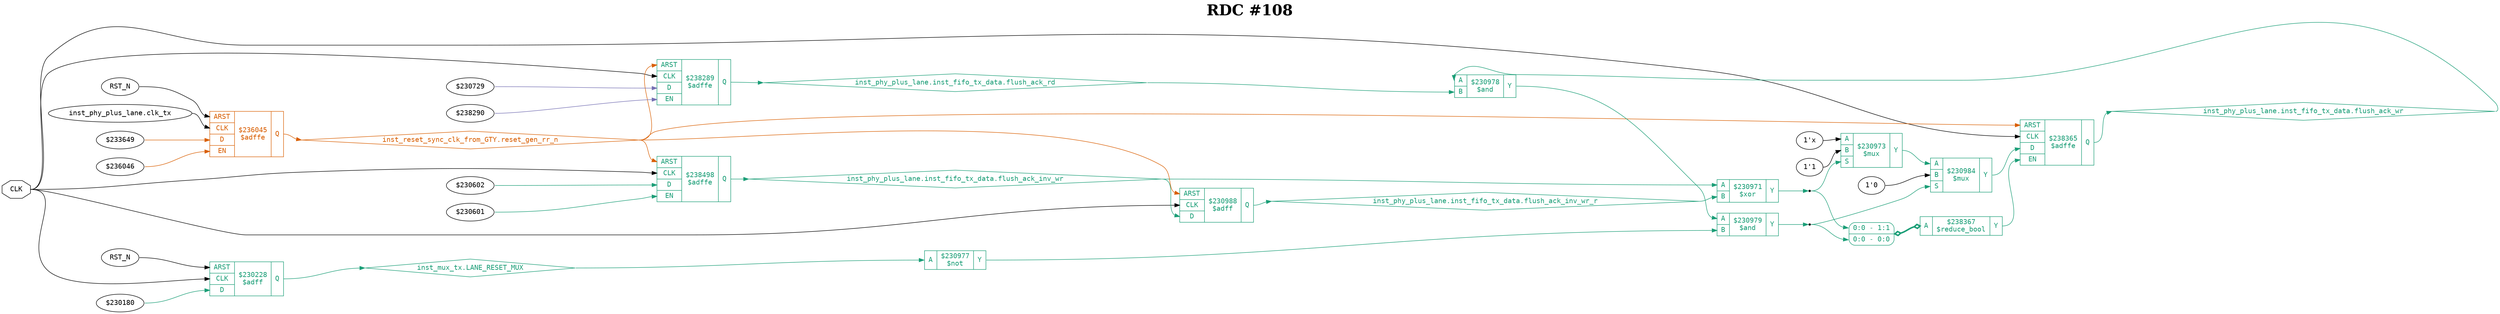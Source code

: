 digraph "spacefibre_light_top" {
label=<<b>RDC #108</b>>;
labelloc="t"
fontsize="30"
node ["fontname"="Courier"]
edge ["fontname"="Courier"]
rankdir="LR";
remincross=true;
n8 [ shape=octagon, label="CLK", color="black", fontcolor="black", href="/src/ip_spacefibre_light_top/spacefibre_light_top.vhd#45" ];
n9 [ shape=diamond, label="inst_mux_tx.LANE_RESET_MUX", colorscheme="dark28", color="1", fontcolor="1", href="/src/ip_spacefibre_light_top/mux_tx.vhd#58" ];
n10 [ shape=diamond, label="inst_phy_plus_lane.inst_fifo_tx_data.flush_ack_inv_wr", colorscheme="dark28", color="1", fontcolor="1", href="/src/ip/fifo_dc/fifo_dc.vhd#115" ];
n11 [ shape=diamond, label="inst_phy_plus_lane.inst_fifo_tx_data.flush_ack_inv_wr_r", colorscheme="dark28", color="1", fontcolor="1", href="/src/ip/fifo_dc/fifo_dc.vhd#116" ];
n12 [ shape=diamond, label="inst_phy_plus_lane.inst_fifo_tx_data.flush_ack_rd", colorscheme="dark28", color="1", fontcolor="1", href="/src/ip/fifo_dc/fifo_dc.vhd#120" ];
n13 [ shape=diamond, label="inst_phy_plus_lane.inst_fifo_tx_data.flush_ack_wr", colorscheme="dark28", color="1", fontcolor="1", href="/src/ip/fifo_dc/fifo_dc.vhd#119" ];
n14 [ shape=diamond, label="inst_reset_sync_clk_from_GTY.reset_gen_rr_n", colorscheme="dark28", color="2", fontcolor="2", href="/src/ip_spacefibre_light_top/reset_gen.vhd#46" ];
{ rank="source"; n8;}
{ rank="sink";}
v0 [ label="RST_N" ];
v1 [ label="inst_phy_plus_lane.clk_tx" ];
v2 [ label="$233649" ];
v3 [ label="$236046" ];
c19 [ shape=record, label="{{<p15> ARST|<p8> CLK|<p16> D|<p17> EN}|$236045\n$adffe|{<p18> Q}}", colorscheme="dark28", color="2", fontcolor="2" , href="/src/ip_spacefibre_light_top/reset_gen.vhd#56"  ];
v4 [ label="$230729" ];
v5 [ label="$238290" ];
c20 [ shape=record, label="{{<p15> ARST|<p8> CLK|<p16> D|<p17> EN}|$238289\n$adffe|{<p18> Q}}", colorscheme="dark28", color="1", fontcolor="1" , href="/src/ip/fifo_dc/fifo_dc.vhd#440"  ];
c21 [ shape=record, label="{{<p15> ARST|<p8> CLK|<p16> D|<p17> EN}|$238365\n$adffe|{<p18> Q}}", colorscheme="dark28", color="1", fontcolor="1" , href="/src/ip/fifo_dc/fifo_dc.vhd#440"  ];
v6 [ label="$230602" ];
v7 [ label="$230601" ];
c22 [ shape=record, label="{{<p15> ARST|<p8> CLK|<p16> D|<p17> EN}|$238498\n$adffe|{<p18> Q}}", colorscheme="dark28", color="1", fontcolor="1" , href="/src/ip/fifo_dc/fifo_dc.vhd#199"  ];
c25 [ shape=record, label="{{<p23> A}|$238367\n$reduce_bool|{<p24> Y}}", colorscheme="dark28", color="1", fontcolor="1" ];
x8 [ shape=record, style=rounded, label="<s1> 0:0 - 1:1 |<s0> 0:0 - 0:0 ", colorscheme="dark28", color="1", fontcolor="1" ];
x8:e -> c25:p23:w [arrowhead=odiamond, arrowtail=odiamond, dir=both, colorscheme="dark28", color="1", fontcolor="1", style="setlinewidth(3)", label=""];
v9 [ label="RST_N" ];
v10 [ label="$230180" ];
c26 [ shape=record, label="{{<p15> ARST|<p8> CLK|<p16> D}|$230228\n$adff|{<p18> Q}}", colorscheme="dark28", color="1", fontcolor="1" , href="/src/ip_spacefibre_light_top/mux_tx.vhd#75"  ];
c27 [ shape=record, label="{{<p23> A}|$230977\n$not|{<p24> Y}}", colorscheme="dark28", color="1", fontcolor="1" , href="/src/ip/fifo_dc/fifo_dc.vhd#471"  ];
c28 [ shape=record, label="{{<p15> ARST|<p8> CLK|<p16> D}|$230988\n$adff|{<p18> Q}}", colorscheme="dark28", color="1", fontcolor="1" , href="/src/ip/fifo_dc/fifo_dc.vhd#440"  ];
c30 [ shape=record, label="{{<p23> A|<p29> B}|$230971\n$xor|{<p24> Y}}", colorscheme="dark28", color="1", fontcolor="1" , href="/src/ip/fifo_dc/fifo_dc.vhd#461"  ];
v11 [ label="1'x" ];
v12 [ label="1'1" ];
c32 [ shape=record, label="{{<p23> A|<p29> B|<p31> S}|$230973\n$mux|{<p24> Y}}", colorscheme="dark28", color="1", fontcolor="1" , href="/src/ip/fifo_dc/fifo_dc.vhd#461"  ];
c33 [ shape=record, label="{{<p23> A|<p29> B}|$230978\n$and|{<p24> Y}}", colorscheme="dark28", color="1", fontcolor="1" , href="/src/ip/fifo_dc/fifo_dc.vhd#471"  ];
c34 [ shape=record, label="{{<p23> A|<p29> B}|$230979\n$and|{<p24> Y}}", colorscheme="dark28", color="1", fontcolor="1" , href="/src/ip/fifo_dc/fifo_dc.vhd#471"  ];
v13 [ label="1'0" ];
c35 [ shape=record, label="{{<p23> A|<p29> B|<p31> S}|$230984\n$mux|{<p24> Y}}", colorscheme="dark28", color="1", fontcolor="1" , href="/src/ip/fifo_dc/fifo_dc.vhd#471"  ];
c25:p24:e -> c21:p17:w [colorscheme="dark28", color="1", fontcolor="1", label=""];
c22:p18:e -> n10:w [colorscheme="dark28", color="1", fontcolor="1", label=""];
n10:e -> c28:p16:w [colorscheme="dark28", color="1", fontcolor="1", label=""];
n10:e -> c30:p23:w [colorscheme="dark28", color="1", fontcolor="1", label=""];
c28:p18:e -> n11:w [colorscheme="dark28", color="1", fontcolor="1", label=""];
n11:e -> c30:p29:w [colorscheme="dark28", color="1", fontcolor="1", label=""];
c20:p18:e -> n12:w [colorscheme="dark28", color="1", fontcolor="1", label=""];
n12:e -> c33:p29:w [colorscheme="dark28", color="1", fontcolor="1", label=""];
c21:p18:e -> n13:w [colorscheme="dark28", color="1", fontcolor="1", label=""];
n13:e -> c33:p23:w [colorscheme="dark28", color="1", fontcolor="1", label=""];
c19:p18:e -> n14:w [colorscheme="dark28", color="2", fontcolor="2", label=""];
n14:e -> c20:p15:w [colorscheme="dark28", color="2", fontcolor="2", label=""];
n14:e -> c21:p15:w [colorscheme="dark28", color="2", fontcolor="2", label=""];
n14:e -> c22:p15:w [colorscheme="dark28", color="2", fontcolor="2", label=""];
n14:e -> c28:p15:w [colorscheme="dark28", color="2", fontcolor="2", label=""];
c27:p24:e -> c34:p29:w [colorscheme="dark28", color="1", fontcolor="1", label=""];
n3 [ shape=point ];
c30:p24:e -> n3:w [colorscheme="dark28", color="1", fontcolor="1", label=""];
n3:e -> c32:p31:w [colorscheme="dark28", color="1", fontcolor="1", label=""];
n3:e -> x8:s1:w [colorscheme="dark28", color="1", fontcolor="1", label=""];
c32:p24:e -> c35:p23:w [colorscheme="dark28", color="1", fontcolor="1", label=""];
c33:p24:e -> c34:p23:w [colorscheme="dark28", color="1", fontcolor="1", label=""];
n6 [ shape=point ];
c34:p24:e -> n6:w [colorscheme="dark28", color="1", fontcolor="1", label=""];
n6:e -> c35:p31:w [colorscheme="dark28", color="1", fontcolor="1", label=""];
n6:e -> x8:s0:w [colorscheme="dark28", color="1", fontcolor="1", label=""];
c35:p24:e -> c21:p16:w [colorscheme="dark28", color="1", fontcolor="1", label=""];
n8:e -> c20:p8:w [color="black", fontcolor="black", label=""];
n8:e -> c21:p8:w [color="black", fontcolor="black", label=""];
n8:e -> c22:p8:w [color="black", fontcolor="black", label=""];
n8:e -> c26:p8:w [color="black", fontcolor="black", label=""];
n8:e -> c28:p8:w [color="black", fontcolor="black", label=""];
c26:p18:e -> n9:w [colorscheme="dark28", color="1", fontcolor="1", label=""];
n9:e -> c27:p23:w [colorscheme="dark28", color="1", fontcolor="1", label=""];
v0:e -> c19:p15:w [color="black", fontcolor="black", label=""];
v1:e -> c19:p8:w [color="black", fontcolor="black", label=""];
v10:e -> c26:p16:w [colorscheme="dark28", color="1", fontcolor="1", label=""];
v11:e -> c32:p23:w [color="black", fontcolor="black", label=""];
v12:e -> c32:p29:w [color="black", fontcolor="black", label=""];
v13:e -> c35:p29:w [color="black", fontcolor="black", label=""];
v2:e -> c19:p16:w [colorscheme="dark28", color="2", fontcolor="2", label=""];
v3:e -> c19:p17:w [colorscheme="dark28", color="2", fontcolor="2", label=""];
v4:e -> c20:p16:w [colorscheme="dark28", color="3", fontcolor="3", label=""];
v5:e -> c20:p17:w [colorscheme="dark28", color="3", fontcolor="3", label=""];
v6:e -> c22:p16:w [colorscheme="dark28", color="1", fontcolor="1", label=""];
v7:e -> c22:p17:w [colorscheme="dark28", color="1", fontcolor="1", label=""];
v9:e -> c26:p15:w [color="black", fontcolor="black", label=""];
}
